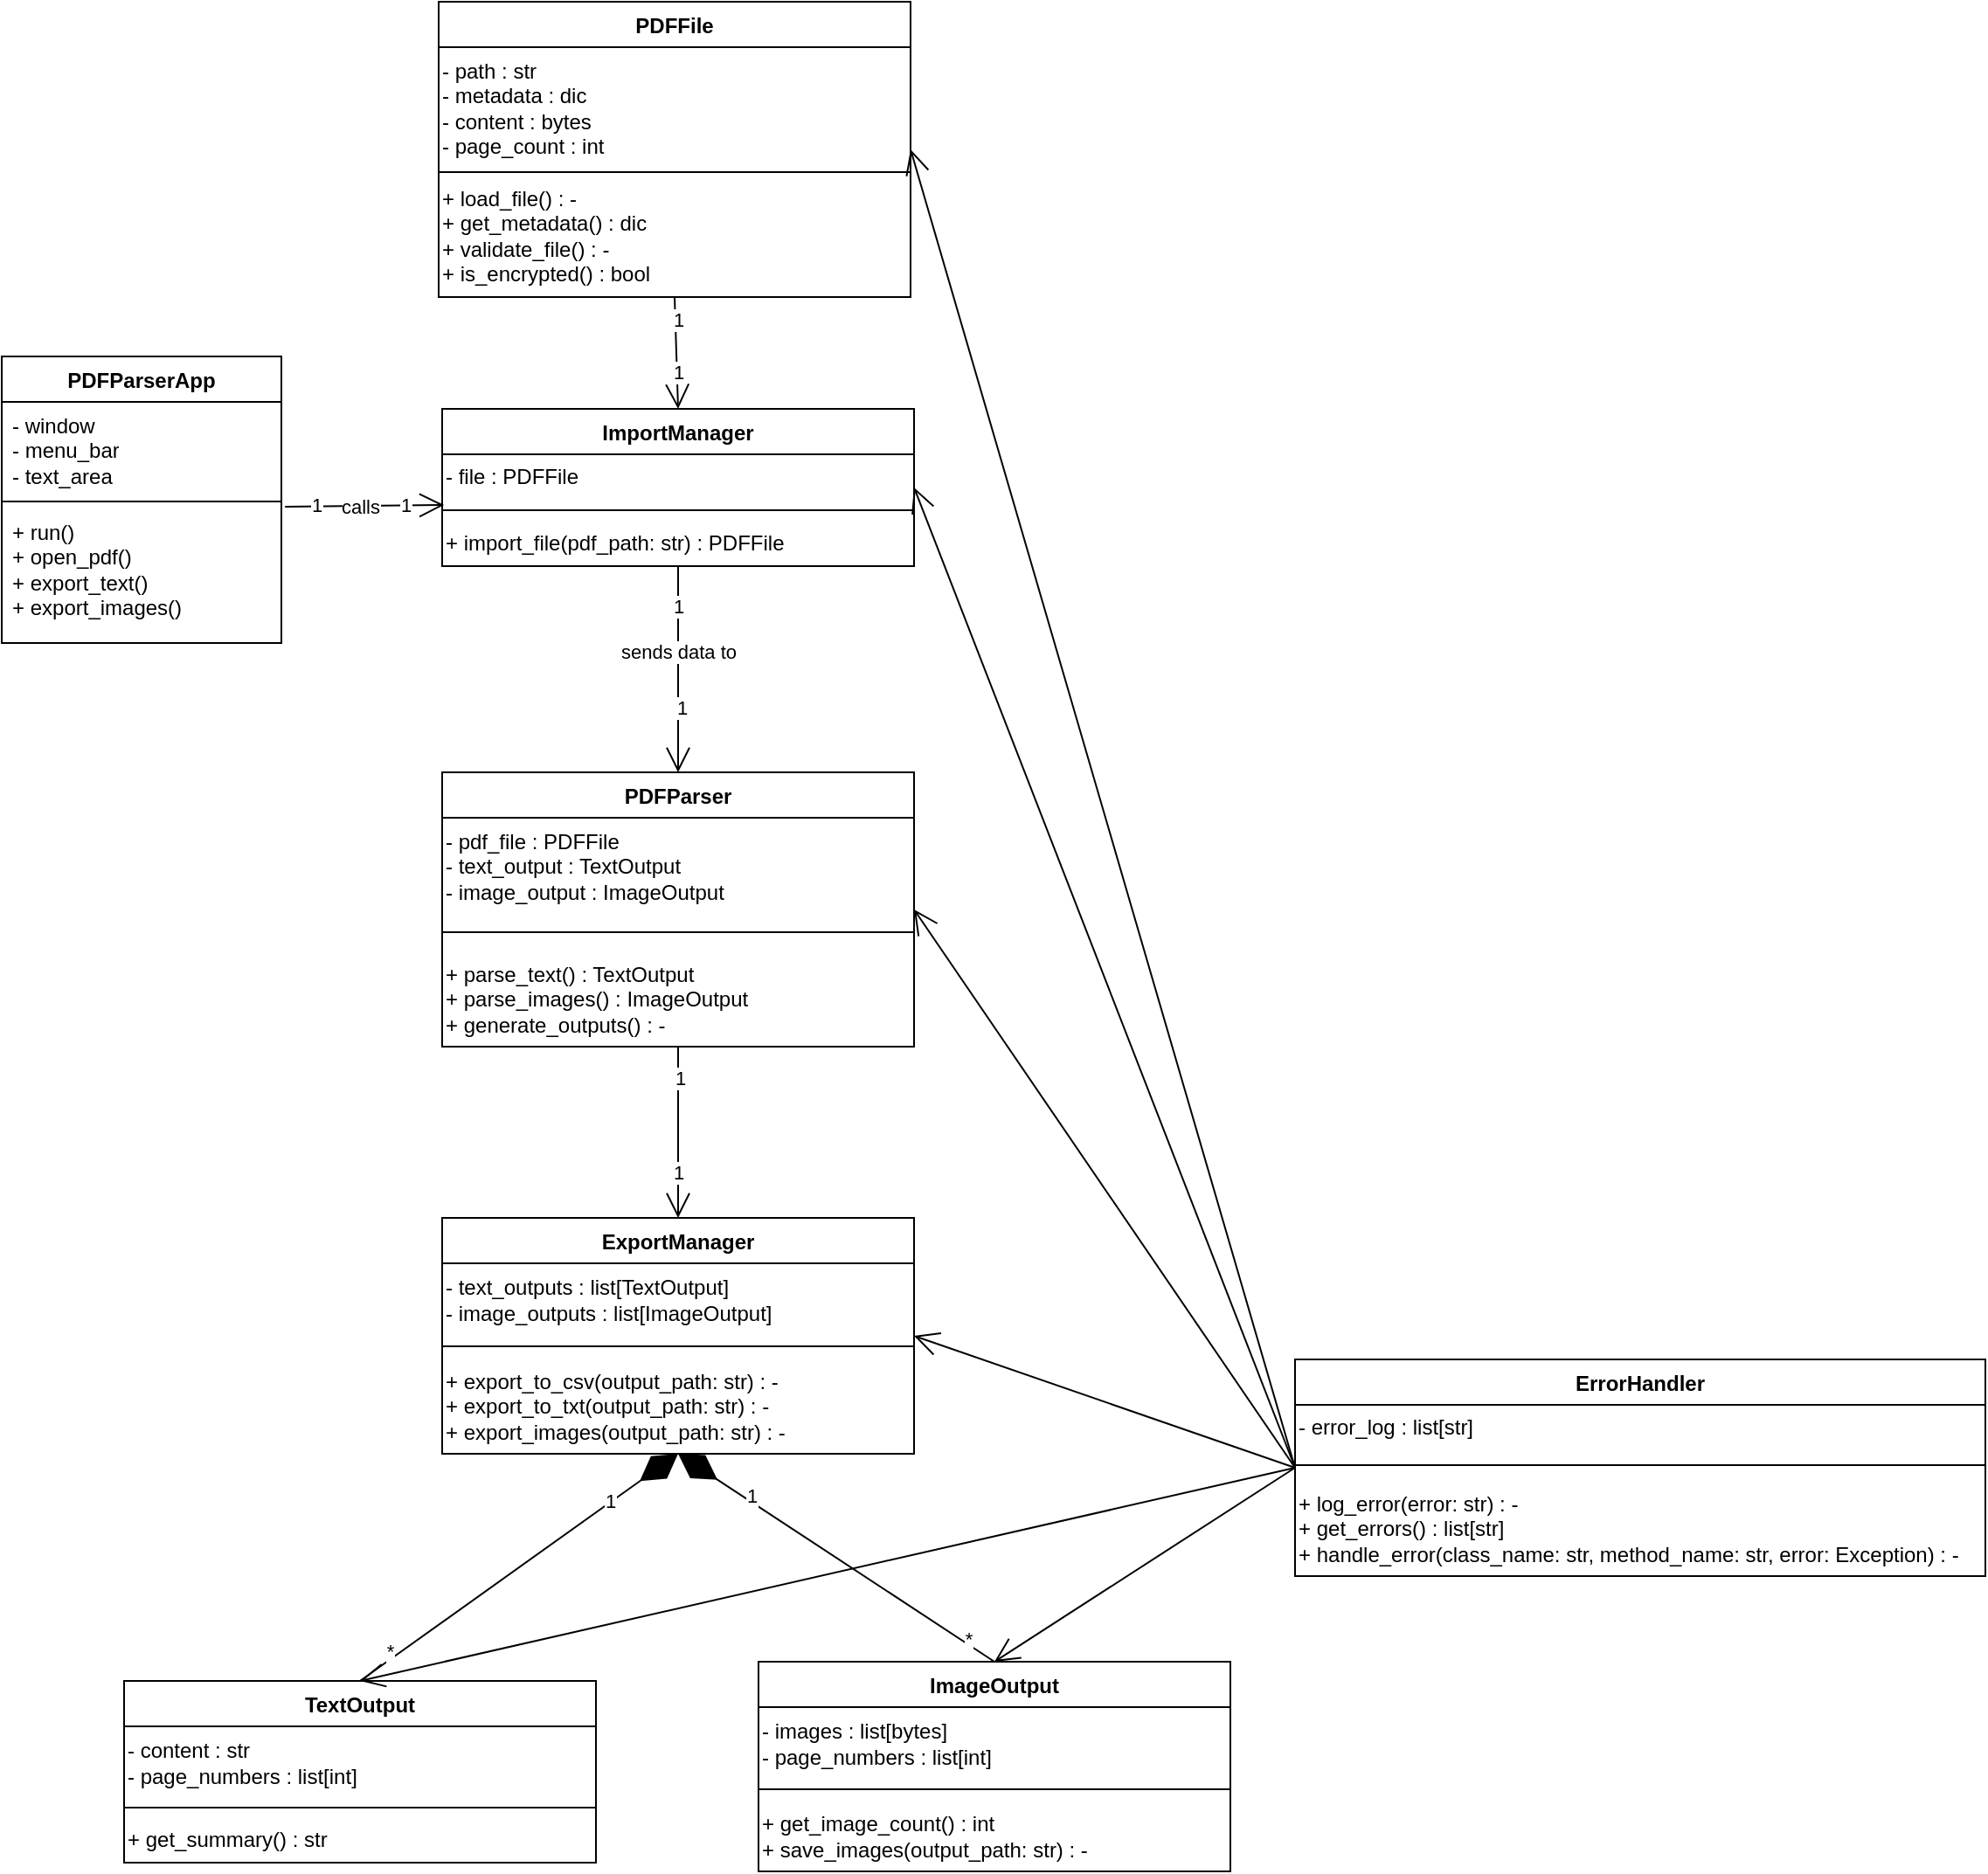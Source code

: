 <mxfile version="26.0.11">
  <diagram name="Page-1" id="uiLPLPrItH6DQVYnKqWi">
    <mxGraphModel dx="1928" dy="2099" grid="0" gridSize="10" guides="1" tooltips="1" connect="1" arrows="1" fold="1" page="1" pageScale="1" pageWidth="827" pageHeight="1169" math="0" shadow="0">
      <root>
        <mxCell id="0" />
        <mxCell id="1" parent="0" />
        <mxCell id="mA4yKBBisO-jBqDl3E9L-17" value="PDFParser" style="swimlane;fontStyle=1;align=center;verticalAlign=top;childLayout=stackLayout;horizontal=1;startSize=26;horizontalStack=0;resizeParent=1;resizeParentMax=0;resizeLast=0;collapsible=1;marginBottom=0;whiteSpace=wrap;html=1;" parent="1" vertex="1">
          <mxGeometry x="300" y="344" width="270" height="157" as="geometry" />
        </mxCell>
        <mxCell id="I-fsvQt1nVzmb7Ox2ysD-47" value="&lt;span class=&quot;hljs-deletion&quot;&gt;- pdf_file : PDFFile&lt;/span&gt;&lt;br&gt;&lt;span class=&quot;hljs-deletion&quot;&gt;- text_output : TextOutput&lt;/span&gt;&lt;br&gt;&lt;span class=&quot;hljs-deletion&quot;&gt;- image_output : ImageOutput&lt;/span&gt;" style="text;html=1;align=left;verticalAlign=middle;resizable=0;points=[];autosize=1;strokeColor=none;fillColor=none;" parent="mA4yKBBisO-jBqDl3E9L-17" vertex="1">
          <mxGeometry y="26" width="270" height="55" as="geometry" />
        </mxCell>
        <mxCell id="mA4yKBBisO-jBqDl3E9L-19" value="" style="line;strokeWidth=1;fillColor=none;align=left;verticalAlign=middle;spacingTop=-1;spacingLeft=3;spacingRight=3;rotatable=0;labelPosition=right;points=[];portConstraint=eastwest;strokeColor=inherit;" parent="mA4yKBBisO-jBqDl3E9L-17" vertex="1">
          <mxGeometry y="81" width="270" height="21" as="geometry" />
        </mxCell>
        <mxCell id="I-fsvQt1nVzmb7Ox2ysD-48" value="&lt;span class=&quot;hljs-addition&quot;&gt;+ parse_text() : TextOutput&lt;/span&gt;&amp;nbsp;&lt;div&gt;&lt;span class=&quot;hljs-addition&quot;&gt;+ parse_images() : ImageOutput&lt;/span&gt;&amp;nbsp;&lt;/div&gt;&lt;div&gt;&lt;span class=&quot;hljs-addition&quot;&gt;+ generate_outputs() : -&lt;/span&gt;&lt;/div&gt;" style="text;html=1;align=left;verticalAlign=middle;resizable=0;points=[];autosize=1;strokeColor=none;fillColor=none;" parent="mA4yKBBisO-jBqDl3E9L-17" vertex="1">
          <mxGeometry y="102" width="270" height="55" as="geometry" />
        </mxCell>
        <mxCell id="I-fsvQt1nVzmb7Ox2ysD-1" value="PDFFile" style="swimlane;fontStyle=1;align=center;verticalAlign=top;childLayout=stackLayout;horizontal=1;startSize=26;horizontalStack=0;resizeParent=1;resizeParentMax=0;resizeLast=0;collapsible=1;marginBottom=0;whiteSpace=wrap;html=1;" parent="1" vertex="1">
          <mxGeometry x="298" y="-97" width="270" height="169" as="geometry" />
        </mxCell>
        <mxCell id="I-fsvQt1nVzmb7Ox2ysD-43" value="- path : str&lt;div&gt;- metadata : dic&lt;/div&gt;&lt;div&gt;- content : bytes&lt;/div&gt;&lt;div&gt;- page_count : int&lt;/div&gt;" style="text;html=1;align=left;verticalAlign=middle;resizable=0;points=[];autosize=1;strokeColor=none;fillColor=none;" parent="I-fsvQt1nVzmb7Ox2ysD-1" vertex="1">
          <mxGeometry y="26" width="270" height="70" as="geometry" />
        </mxCell>
        <mxCell id="I-fsvQt1nVzmb7Ox2ysD-2" value="" style="line;strokeWidth=1;fillColor=none;align=left;verticalAlign=middle;spacingTop=-1;spacingLeft=3;spacingRight=3;rotatable=0;labelPosition=right;points=[];portConstraint=eastwest;strokeColor=inherit;" parent="I-fsvQt1nVzmb7Ox2ysD-1" vertex="1">
          <mxGeometry y="96" width="270" height="3" as="geometry" />
        </mxCell>
        <mxCell id="I-fsvQt1nVzmb7Ox2ysD-44" value="+ load_file() : -&lt;div&gt;+ get_metadata() : dic&lt;/div&gt;&lt;div&gt;+&amp;nbsp;validate_file() : -&lt;/div&gt;&lt;div&gt;+ is_encrypted() : bool&lt;/div&gt;" style="text;html=1;align=left;verticalAlign=middle;resizable=0;points=[];autosize=1;strokeColor=none;fillColor=none;" parent="I-fsvQt1nVzmb7Ox2ysD-1" vertex="1">
          <mxGeometry y="99" width="270" height="70" as="geometry" />
        </mxCell>
        <mxCell id="I-fsvQt1nVzmb7Ox2ysD-3" value="TextOutput" style="swimlane;fontStyle=1;align=center;verticalAlign=top;childLayout=stackLayout;horizontal=1;startSize=26;horizontalStack=0;resizeParent=1;resizeParentMax=0;resizeLast=0;collapsible=1;marginBottom=0;whiteSpace=wrap;html=1;" parent="1" vertex="1">
          <mxGeometry x="118" y="864.0" width="270" height="104" as="geometry" />
        </mxCell>
        <mxCell id="I-fsvQt1nVzmb7Ox2ysD-51" value="&lt;span class=&quot;hljs-deletion&quot;&gt;- content : str&lt;/span&gt;&amp;nbsp;&lt;div&gt;&lt;span class=&quot;hljs-deletion&quot;&gt;- page_numbers : list[int]&lt;/span&gt;&lt;/div&gt;" style="text;html=1;align=left;verticalAlign=middle;resizable=0;points=[];autosize=1;strokeColor=none;fillColor=none;" parent="I-fsvQt1nVzmb7Ox2ysD-3" vertex="1">
          <mxGeometry y="26" width="270" height="41" as="geometry" />
        </mxCell>
        <mxCell id="I-fsvQt1nVzmb7Ox2ysD-4" value="" style="line;strokeWidth=1;fillColor=none;align=left;verticalAlign=middle;spacingTop=-1;spacingLeft=3;spacingRight=3;rotatable=0;labelPosition=right;points=[];portConstraint=eastwest;strokeColor=inherit;" parent="I-fsvQt1nVzmb7Ox2ysD-3" vertex="1">
          <mxGeometry y="67" width="270" height="11" as="geometry" />
        </mxCell>
        <mxCell id="I-fsvQt1nVzmb7Ox2ysD-52" value="&lt;span class=&quot;hljs-addition&quot;&gt;+ get_summary() : str&lt;/span&gt;&amp;nbsp;" style="text;html=1;align=left;verticalAlign=middle;resizable=0;points=[];autosize=1;strokeColor=none;fillColor=none;" parent="I-fsvQt1nVzmb7Ox2ysD-3" vertex="1">
          <mxGeometry y="78" width="270" height="26" as="geometry" />
        </mxCell>
        <mxCell id="I-fsvQt1nVzmb7Ox2ysD-5" value="ImageOutput" style="swimlane;fontStyle=1;align=center;verticalAlign=top;childLayout=stackLayout;horizontal=1;startSize=26;horizontalStack=0;resizeParent=1;resizeParentMax=0;resizeLast=0;collapsible=1;marginBottom=0;whiteSpace=wrap;html=1;" parent="1" vertex="1">
          <mxGeometry x="481" y="853.0" width="270" height="120" as="geometry" />
        </mxCell>
        <mxCell id="I-fsvQt1nVzmb7Ox2ysD-53" value="&lt;span class=&quot;hljs-deletion&quot;&gt;- images : list[bytes]&lt;/span&gt;&amp;nbsp;&lt;div&gt;&lt;span class=&quot;hljs-deletion&quot;&gt;- page_numbers : list[int]&lt;/span&gt;&lt;/div&gt;" style="text;html=1;align=left;verticalAlign=middle;resizable=0;points=[];autosize=1;strokeColor=none;fillColor=none;" parent="I-fsvQt1nVzmb7Ox2ysD-5" vertex="1">
          <mxGeometry y="26" width="270" height="41" as="geometry" />
        </mxCell>
        <mxCell id="I-fsvQt1nVzmb7Ox2ysD-6" value="" style="line;strokeWidth=1;fillColor=none;align=left;verticalAlign=middle;spacingTop=-1;spacingLeft=3;spacingRight=3;rotatable=0;labelPosition=right;points=[];portConstraint=eastwest;strokeColor=inherit;" parent="I-fsvQt1nVzmb7Ox2ysD-5" vertex="1">
          <mxGeometry y="67" width="270" height="12" as="geometry" />
        </mxCell>
        <mxCell id="I-fsvQt1nVzmb7Ox2ysD-55" value="&lt;span class=&quot;hljs-addition&quot;&gt;+ get_image_count() : int&lt;/span&gt;&amp;nbsp;&lt;div&gt;&lt;span class=&quot;hljs-addition&quot;&gt;+ save_images(output_path: str) : -&lt;/span&gt;&lt;/div&gt;" style="text;html=1;align=left;verticalAlign=middle;resizable=0;points=[];autosize=1;strokeColor=none;fillColor=none;" parent="I-fsvQt1nVzmb7Ox2ysD-5" vertex="1">
          <mxGeometry y="79" width="270" height="41" as="geometry" />
        </mxCell>
        <mxCell id="I-fsvQt1nVzmb7Ox2ysD-8" value="ExportManager" style="swimlane;fontStyle=1;align=center;verticalAlign=top;childLayout=stackLayout;horizontal=1;startSize=26;horizontalStack=0;resizeParent=1;resizeParentMax=0;resizeLast=0;collapsible=1;marginBottom=0;whiteSpace=wrap;html=1;" parent="1" vertex="1">
          <mxGeometry x="300" y="599" width="270" height="135" as="geometry" />
        </mxCell>
        <mxCell id="I-fsvQt1nVzmb7Ox2ysD-49" value="&lt;span class=&quot;hljs-deletion&quot;&gt;- text_outputs : list[TextOutput]&lt;/span&gt;&amp;nbsp;&lt;div&gt;&lt;span class=&quot;hljs-deletion&quot;&gt;- image_outputs : list[ImageOutput]&lt;/span&gt;&lt;/div&gt;" style="text;html=1;align=left;verticalAlign=middle;resizable=0;points=[];autosize=1;strokeColor=none;fillColor=none;" parent="I-fsvQt1nVzmb7Ox2ysD-8" vertex="1">
          <mxGeometry y="26" width="270" height="41" as="geometry" />
        </mxCell>
        <mxCell id="I-fsvQt1nVzmb7Ox2ysD-9" value="" style="line;strokeWidth=1;fillColor=none;align=left;verticalAlign=middle;spacingTop=-1;spacingLeft=3;spacingRight=3;rotatable=0;labelPosition=right;points=[];portConstraint=eastwest;strokeColor=inherit;" parent="I-fsvQt1nVzmb7Ox2ysD-8" vertex="1">
          <mxGeometry y="67" width="270" height="13" as="geometry" />
        </mxCell>
        <mxCell id="I-fsvQt1nVzmb7Ox2ysD-50" value="&lt;span class=&quot;hljs-addition&quot;&gt;+ export_to_csv(output_path: str) : -&lt;/span&gt;&amp;nbsp;&lt;div&gt;&lt;span class=&quot;hljs-addition&quot;&gt;+ export_to_txt(output_path: str) : -&lt;/span&gt;&amp;nbsp;&lt;/div&gt;&lt;div&gt;&lt;span class=&quot;hljs-addition&quot;&gt;+ export_images(output_path: str) : -&lt;/span&gt;&lt;/div&gt;" style="text;html=1;align=left;verticalAlign=middle;resizable=0;points=[];autosize=1;strokeColor=none;fillColor=none;" parent="I-fsvQt1nVzmb7Ox2ysD-8" vertex="1">
          <mxGeometry y="80" width="270" height="55" as="geometry" />
        </mxCell>
        <mxCell id="I-fsvQt1nVzmb7Ox2ysD-10" value="ImportManager" style="swimlane;fontStyle=1;align=center;verticalAlign=top;childLayout=stackLayout;horizontal=1;startSize=26;horizontalStack=0;resizeParent=1;resizeParentMax=0;resizeLast=0;collapsible=1;marginBottom=0;whiteSpace=wrap;html=1;" parent="1" vertex="1">
          <mxGeometry x="300" y="136" width="270" height="90" as="geometry" />
        </mxCell>
        <mxCell id="I-fsvQt1nVzmb7Ox2ysD-45" value="- file : PDFFile" style="text;html=1;align=left;verticalAlign=middle;resizable=0;points=[];autosize=1;strokeColor=none;fillColor=none;" parent="I-fsvQt1nVzmb7Ox2ysD-10" vertex="1">
          <mxGeometry y="26" width="270" height="26" as="geometry" />
        </mxCell>
        <mxCell id="I-fsvQt1nVzmb7Ox2ysD-11" value="" style="line;strokeWidth=1;fillColor=none;align=left;verticalAlign=middle;spacingTop=-1;spacingLeft=3;spacingRight=3;rotatable=0;labelPosition=right;points=[];portConstraint=eastwest;strokeColor=inherit;" parent="I-fsvQt1nVzmb7Ox2ysD-10" vertex="1">
          <mxGeometry y="52" width="270" height="12" as="geometry" />
        </mxCell>
        <mxCell id="I-fsvQt1nVzmb7Ox2ysD-46" value="&lt;div style=&quot;&quot;&gt;&lt;span style=&quot;background-color: transparent; color: light-dark(rgb(0, 0, 0), rgb(255, 255, 255));&quot; class=&quot;hljs-bullet&quot;&gt;+&lt;/span&gt;&lt;span style=&quot;background-color: transparent; color: light-dark(rgb(0, 0, 0), rgb(255, 255, 255));&quot;&gt; import&lt;/span&gt;&lt;span style=&quot;background-color: transparent; color: light-dark(rgb(0, 0, 0), rgb(255, 255, 255));&quot; class=&quot;hljs-emphasis&quot;&gt;_file(pdf_&lt;/span&gt;&lt;span style=&quot;background-color: transparent; color: light-dark(rgb(0, 0, 0), rgb(255, 255, 255));&quot;&gt;path: str) : PDFFile&amp;nbsp;&lt;/span&gt;&lt;/div&gt;" style="text;html=1;align=left;verticalAlign=middle;resizable=0;points=[];autosize=1;strokeColor=none;fillColor=none;" parent="I-fsvQt1nVzmb7Ox2ysD-10" vertex="1">
          <mxGeometry y="64" width="270" height="26" as="geometry" />
        </mxCell>
        <mxCell id="I-fsvQt1nVzmb7Ox2ysD-12" value="ErrorHandler" style="swimlane;fontStyle=1;align=center;verticalAlign=top;childLayout=stackLayout;horizontal=1;startSize=26;horizontalStack=0;resizeParent=1;resizeParentMax=0;resizeLast=0;collapsible=1;marginBottom=0;whiteSpace=wrap;html=1;" parent="1" vertex="1">
          <mxGeometry x="788" y="680" width="395" height="124" as="geometry" />
        </mxCell>
        <mxCell id="I-fsvQt1nVzmb7Ox2ysD-56" value="&lt;span class=&quot;hljs-deletion&quot;&gt;- error_log : list[str]&lt;/span&gt;" style="text;html=1;align=left;verticalAlign=middle;resizable=0;points=[];autosize=1;strokeColor=none;fillColor=none;" parent="I-fsvQt1nVzmb7Ox2ysD-12" vertex="1">
          <mxGeometry y="26" width="395" height="26" as="geometry" />
        </mxCell>
        <mxCell id="I-fsvQt1nVzmb7Ox2ysD-13" value="" style="line;strokeWidth=1;fillColor=none;align=left;verticalAlign=middle;spacingTop=-1;spacingLeft=3;spacingRight=3;rotatable=0;labelPosition=right;points=[];portConstraint=eastwest;strokeColor=inherit;" parent="I-fsvQt1nVzmb7Ox2ysD-12" vertex="1">
          <mxGeometry y="52" width="395" height="17" as="geometry" />
        </mxCell>
        <mxCell id="I-fsvQt1nVzmb7Ox2ysD-57" value="&lt;span class=&quot;hljs-addition&quot;&gt;+ log_error(error: str) : -&lt;/span&gt;&amp;nbsp;&lt;div&gt;&lt;span class=&quot;hljs-addition&quot;&gt;+ get_errors() : list[str]&lt;/span&gt;&amp;nbsp;&lt;/div&gt;&lt;div&gt;&lt;span class=&quot;hljs-addition&quot;&gt;+ handle_error(class_name: str, method_name: str, error: Exception) : -&lt;/span&gt;&lt;/div&gt;" style="text;html=1;align=left;verticalAlign=middle;resizable=0;points=[];autosize=1;strokeColor=none;fillColor=none;" parent="I-fsvQt1nVzmb7Ox2ysD-12" vertex="1">
          <mxGeometry y="69" width="395" height="55" as="geometry" />
        </mxCell>
        <mxCell id="I-fsvQt1nVzmb7Ox2ysD-16" value="" style="endArrow=open;endFill=1;endSize=12;html=1;rounded=0;exitX=0.5;exitY=1;exitDx=0;exitDy=0;" parent="1" source="mA4yKBBisO-jBqDl3E9L-17" target="I-fsvQt1nVzmb7Ox2ysD-8" edge="1">
          <mxGeometry width="160" relative="1" as="geometry">
            <mxPoint x="480" y="577.75" as="sourcePoint" />
            <mxPoint x="377" y="667.75" as="targetPoint" />
          </mxGeometry>
        </mxCell>
        <mxCell id="I-fsvQt1nVzmb7Ox2ysD-36" value="1" style="edgeLabel;html=1;align=center;verticalAlign=middle;resizable=0;points=[];" parent="I-fsvQt1nVzmb7Ox2ysD-16" vertex="1" connectable="0">
          <mxGeometry x="-0.639" y="1" relative="1" as="geometry">
            <mxPoint as="offset" />
          </mxGeometry>
        </mxCell>
        <mxCell id="I-fsvQt1nVzmb7Ox2ysD-37" value="1" style="edgeLabel;html=1;align=center;verticalAlign=middle;resizable=0;points=[];" parent="I-fsvQt1nVzmb7Ox2ysD-16" vertex="1" connectable="0">
          <mxGeometry x="0.5" y="-2" relative="1" as="geometry">
            <mxPoint x="2" y="-2" as="offset" />
          </mxGeometry>
        </mxCell>
        <mxCell id="I-fsvQt1nVzmb7Ox2ysD-17" value="" style="endArrow=open;endFill=1;endSize=12;html=1;rounded=0;entryX=0.5;entryY=0;entryDx=0;entryDy=0;exitX=0.5;exitY=1;exitDx=0;exitDy=0;" parent="1" source="I-fsvQt1nVzmb7Ox2ysD-10" target="mA4yKBBisO-jBqDl3E9L-17" edge="1">
          <mxGeometry width="160" relative="1" as="geometry">
            <mxPoint x="450" y="280" as="sourcePoint" />
            <mxPoint x="434.66" y="310" as="targetPoint" />
          </mxGeometry>
        </mxCell>
        <mxCell id="I-fsvQt1nVzmb7Ox2ysD-38" value="1" style="edgeLabel;html=1;align=center;verticalAlign=middle;resizable=0;points=[];" parent="I-fsvQt1nVzmb7Ox2ysD-17" vertex="1" connectable="0">
          <mxGeometry x="-0.611" relative="1" as="geometry">
            <mxPoint as="offset" />
          </mxGeometry>
        </mxCell>
        <mxCell id="I-fsvQt1nVzmb7Ox2ysD-39" value="1" style="edgeLabel;html=1;align=center;verticalAlign=middle;resizable=0;points=[];" parent="I-fsvQt1nVzmb7Ox2ysD-17" vertex="1" connectable="0">
          <mxGeometry x="0.361" y="2" relative="1" as="geometry">
            <mxPoint as="offset" />
          </mxGeometry>
        </mxCell>
        <mxCell id="32kjyuC7fx6rJDm-gV3D-12" value="sends data to" style="edgeLabel;html=1;align=center;verticalAlign=middle;resizable=0;points=[];" vertex="1" connectable="0" parent="I-fsvQt1nVzmb7Ox2ysD-17">
          <mxGeometry x="-0.174" relative="1" as="geometry">
            <mxPoint as="offset" />
          </mxGeometry>
        </mxCell>
        <mxCell id="I-fsvQt1nVzmb7Ox2ysD-18" value="" style="endArrow=open;endFill=1;endSize=12;html=1;rounded=0;exitX=0.5;exitY=1;exitDx=0;exitDy=0;entryX=0.5;entryY=0;entryDx=0;entryDy=0;" parent="1" source="I-fsvQt1nVzmb7Ox2ysD-1" target="I-fsvQt1nVzmb7Ox2ysD-10" edge="1">
          <mxGeometry width="160" relative="1" as="geometry">
            <mxPoint x="450" y="180" as="sourcePoint" />
            <mxPoint x="460" y="190" as="targetPoint" />
          </mxGeometry>
        </mxCell>
        <mxCell id="I-fsvQt1nVzmb7Ox2ysD-40" value="1" style="edgeLabel;html=1;align=center;verticalAlign=middle;resizable=0;points=[];" parent="I-fsvQt1nVzmb7Ox2ysD-18" vertex="1" connectable="0">
          <mxGeometry x="-0.611" y="1" relative="1" as="geometry">
            <mxPoint as="offset" />
          </mxGeometry>
        </mxCell>
        <mxCell id="I-fsvQt1nVzmb7Ox2ysD-41" value="1" style="edgeLabel;html=1;align=center;verticalAlign=middle;resizable=0;points=[];" parent="I-fsvQt1nVzmb7Ox2ysD-18" vertex="1" connectable="0">
          <mxGeometry x="0.333" relative="1" as="geometry">
            <mxPoint as="offset" />
          </mxGeometry>
        </mxCell>
        <mxCell id="I-fsvQt1nVzmb7Ox2ysD-19" value="" style="endArrow=open;endFill=1;endSize=12;html=1;rounded=0;exitX=0;exitY=0.5;exitDx=0;exitDy=0;entryX=1;entryY=0.5;entryDx=0;entryDy=0;" parent="1" source="I-fsvQt1nVzmb7Ox2ysD-12" target="I-fsvQt1nVzmb7Ox2ysD-1" edge="1">
          <mxGeometry width="160" relative="1" as="geometry">
            <mxPoint x="650" y="190" as="sourcePoint" />
            <mxPoint x="650" y="230" as="targetPoint" />
          </mxGeometry>
        </mxCell>
        <mxCell id="I-fsvQt1nVzmb7Ox2ysD-20" value="" style="endArrow=open;endFill=1;endSize=12;html=1;rounded=0;exitX=0;exitY=0.5;exitDx=0;exitDy=0;entryX=1;entryY=0.5;entryDx=0;entryDy=0;" parent="1" source="I-fsvQt1nVzmb7Ox2ysD-12" target="I-fsvQt1nVzmb7Ox2ysD-10" edge="1">
          <mxGeometry width="160" relative="1" as="geometry">
            <mxPoint x="690" y="490" as="sourcePoint" />
            <mxPoint x="590" y="330" as="targetPoint" />
          </mxGeometry>
        </mxCell>
        <mxCell id="I-fsvQt1nVzmb7Ox2ysD-21" value="" style="endArrow=open;endFill=1;endSize=12;html=1;rounded=0;exitX=0;exitY=0.5;exitDx=0;exitDy=0;entryX=1;entryY=0.5;entryDx=0;entryDy=0;" parent="1" source="I-fsvQt1nVzmb7Ox2ysD-12" target="mA4yKBBisO-jBqDl3E9L-17" edge="1">
          <mxGeometry width="160" relative="1" as="geometry">
            <mxPoint x="697" y="397.75" as="sourcePoint" />
            <mxPoint x="597" y="237.75" as="targetPoint" />
          </mxGeometry>
        </mxCell>
        <mxCell id="I-fsvQt1nVzmb7Ox2ysD-22" value="" style="endArrow=open;endFill=1;endSize=12;html=1;rounded=0;exitX=0;exitY=0.5;exitDx=0;exitDy=0;entryX=1;entryY=0.5;entryDx=0;entryDy=0;" parent="1" source="I-fsvQt1nVzmb7Ox2ysD-12" target="I-fsvQt1nVzmb7Ox2ysD-8" edge="1">
          <mxGeometry width="160" relative="1" as="geometry">
            <mxPoint x="707" y="407.75" as="sourcePoint" />
            <mxPoint x="607" y="247.75" as="targetPoint" />
          </mxGeometry>
        </mxCell>
        <mxCell id="I-fsvQt1nVzmb7Ox2ysD-23" value="" style="endArrow=open;endFill=1;endSize=12;html=1;rounded=0;exitX=0;exitY=0.5;exitDx=0;exitDy=0;entryX=0.5;entryY=0;entryDx=0;entryDy=0;" parent="1" source="I-fsvQt1nVzmb7Ox2ysD-12" target="I-fsvQt1nVzmb7Ox2ysD-5" edge="1">
          <mxGeometry width="160" relative="1" as="geometry">
            <mxPoint x="717" y="417.75" as="sourcePoint" />
            <mxPoint x="617" y="257.75" as="targetPoint" />
          </mxGeometry>
        </mxCell>
        <mxCell id="I-fsvQt1nVzmb7Ox2ysD-24" value="" style="endArrow=open;endFill=1;endSize=12;html=1;rounded=0;exitX=0;exitY=0.5;exitDx=0;exitDy=0;entryX=0.5;entryY=0;entryDx=0;entryDy=0;" parent="1" source="I-fsvQt1nVzmb7Ox2ysD-12" target="I-fsvQt1nVzmb7Ox2ysD-3" edge="1">
          <mxGeometry width="160" relative="1" as="geometry">
            <mxPoint x="727" y="427.75" as="sourcePoint" />
            <mxPoint x="627" y="267.75" as="targetPoint" />
          </mxGeometry>
        </mxCell>
        <mxCell id="I-fsvQt1nVzmb7Ox2ysD-28" value="" style="endArrow=diamondThin;endFill=1;endSize=24;html=1;rounded=0;entryX=0.5;entryY=1;entryDx=0;entryDy=0;exitX=0.5;exitY=0;exitDx=0;exitDy=0;" parent="1" source="I-fsvQt1nVzmb7Ox2ysD-5" target="I-fsvQt1nVzmb7Ox2ysD-8" edge="1">
          <mxGeometry width="160" relative="1" as="geometry">
            <mxPoint x="647" y="637.75" as="sourcePoint" />
            <mxPoint x="637" y="597.75" as="targetPoint" />
          </mxGeometry>
        </mxCell>
        <mxCell id="I-fsvQt1nVzmb7Ox2ysD-33" value="1" style="edgeLabel;html=1;align=center;verticalAlign=middle;resizable=0;points=[];" parent="I-fsvQt1nVzmb7Ox2ysD-28" vertex="1" connectable="0">
          <mxGeometry x="0.557" y="-3" relative="1" as="geometry">
            <mxPoint as="offset" />
          </mxGeometry>
        </mxCell>
        <mxCell id="I-fsvQt1nVzmb7Ox2ysD-34" value="*" style="edgeLabel;html=1;align=center;verticalAlign=middle;resizable=0;points=[];" parent="I-fsvQt1nVzmb7Ox2ysD-28" vertex="1" connectable="0">
          <mxGeometry x="-0.871" y="1" relative="1" as="geometry">
            <mxPoint x="-3" y="-6" as="offset" />
          </mxGeometry>
        </mxCell>
        <mxCell id="I-fsvQt1nVzmb7Ox2ysD-29" value="" style="endArrow=diamondThin;endFill=1;endSize=24;html=1;rounded=0;exitX=0.5;exitY=0;exitDx=0;exitDy=0;entryX=0.5;entryY=1;entryDx=0;entryDy=0;" parent="1" source="I-fsvQt1nVzmb7Ox2ysD-3" target="I-fsvQt1nVzmb7Ox2ysD-8" edge="1">
          <mxGeometry width="160" relative="1" as="geometry">
            <mxPoint x="284" y="632.75" as="sourcePoint" />
            <mxPoint x="425" y="577.75" as="targetPoint" />
          </mxGeometry>
        </mxCell>
        <mxCell id="I-fsvQt1nVzmb7Ox2ysD-31" value="1" style="edgeLabel;html=1;align=center;verticalAlign=middle;resizable=0;points=[];" parent="I-fsvQt1nVzmb7Ox2ysD-29" vertex="1" connectable="0">
          <mxGeometry x="0.576" y="1" relative="1" as="geometry">
            <mxPoint as="offset" />
          </mxGeometry>
        </mxCell>
        <mxCell id="I-fsvQt1nVzmb7Ox2ysD-32" value="*" style="edgeLabel;html=1;align=center;verticalAlign=middle;resizable=0;points=[];" parent="I-fsvQt1nVzmb7Ox2ysD-29" vertex="1" connectable="0">
          <mxGeometry x="-0.825" relative="1" as="geometry">
            <mxPoint x="1" y="-6" as="offset" />
          </mxGeometry>
        </mxCell>
        <mxCell id="32kjyuC7fx6rJDm-gV3D-1" value="PDFParserApp    " style="swimlane;fontStyle=1;align=center;verticalAlign=top;childLayout=stackLayout;horizontal=1;startSize=26;horizontalStack=0;resizeParent=1;resizeParentMax=0;resizeLast=0;collapsible=1;marginBottom=0;whiteSpace=wrap;html=1;" vertex="1" parent="1">
          <mxGeometry x="48" y="106" width="160" height="164" as="geometry" />
        </mxCell>
        <mxCell id="32kjyuC7fx6rJDm-gV3D-2" value="- window&lt;div&gt;- menu_bar&lt;/div&gt;&lt;div&gt;- text_area&lt;/div&gt;" style="text;strokeColor=none;fillColor=none;align=left;verticalAlign=top;spacingLeft=4;spacingRight=4;overflow=hidden;rotatable=0;points=[[0,0.5],[1,0.5]];portConstraint=eastwest;whiteSpace=wrap;html=1;" vertex="1" parent="32kjyuC7fx6rJDm-gV3D-1">
          <mxGeometry y="26" width="160" height="53" as="geometry" />
        </mxCell>
        <mxCell id="32kjyuC7fx6rJDm-gV3D-3" value="" style="line;strokeWidth=1;fillColor=none;align=left;verticalAlign=middle;spacingTop=-1;spacingLeft=3;spacingRight=3;rotatable=0;labelPosition=right;points=[];portConstraint=eastwest;strokeColor=inherit;" vertex="1" parent="32kjyuC7fx6rJDm-gV3D-1">
          <mxGeometry y="79" width="160" height="8" as="geometry" />
        </mxCell>
        <mxCell id="32kjyuC7fx6rJDm-gV3D-4" value="+ run()&amp;nbsp;&lt;div&gt;+ open_pdf()&lt;/div&gt;&lt;div&gt;+ export_text()&lt;/div&gt;&lt;div&gt;+ export_images()&lt;/div&gt;" style="text;strokeColor=none;fillColor=none;align=left;verticalAlign=top;spacingLeft=4;spacingRight=4;overflow=hidden;rotatable=0;points=[[0,0.5],[1,0.5]];portConstraint=eastwest;whiteSpace=wrap;html=1;" vertex="1" parent="32kjyuC7fx6rJDm-gV3D-1">
          <mxGeometry y="87" width="160" height="77" as="geometry" />
        </mxCell>
        <mxCell id="32kjyuC7fx6rJDm-gV3D-8" value="" style="endArrow=open;endFill=1;endSize=12;html=1;rounded=0;entryX=0.004;entryY=0.25;entryDx=0;entryDy=0;entryPerimeter=0;exitX=1.013;exitY=-0.013;exitDx=0;exitDy=0;exitPerimeter=0;" edge="1" parent="1" source="32kjyuC7fx6rJDm-gV3D-4" target="I-fsvQt1nVzmb7Ox2ysD-11">
          <mxGeometry width="160" relative="1" as="geometry">
            <mxPoint x="220" y="230" as="sourcePoint" />
            <mxPoint x="290" y="188" as="targetPoint" />
          </mxGeometry>
        </mxCell>
        <mxCell id="32kjyuC7fx6rJDm-gV3D-9" value="1" style="edgeLabel;html=1;align=center;verticalAlign=middle;resizable=0;points=[];" vertex="1" connectable="0" parent="32kjyuC7fx6rJDm-gV3D-8">
          <mxGeometry x="-0.611" y="1" relative="1" as="geometry">
            <mxPoint as="offset" />
          </mxGeometry>
        </mxCell>
        <mxCell id="32kjyuC7fx6rJDm-gV3D-10" value="1" style="edgeLabel;html=1;align=center;verticalAlign=middle;resizable=0;points=[];" vertex="1" connectable="0" parent="32kjyuC7fx6rJDm-gV3D-8">
          <mxGeometry x="0.333" relative="1" as="geometry">
            <mxPoint x="8" y="-1" as="offset" />
          </mxGeometry>
        </mxCell>
        <mxCell id="32kjyuC7fx6rJDm-gV3D-11" value="calls" style="edgeLabel;html=1;align=center;verticalAlign=middle;resizable=0;points=[];" vertex="1" connectable="0" parent="32kjyuC7fx6rJDm-gV3D-8">
          <mxGeometry x="-0.057" relative="1" as="geometry">
            <mxPoint as="offset" />
          </mxGeometry>
        </mxCell>
      </root>
    </mxGraphModel>
  </diagram>
</mxfile>
